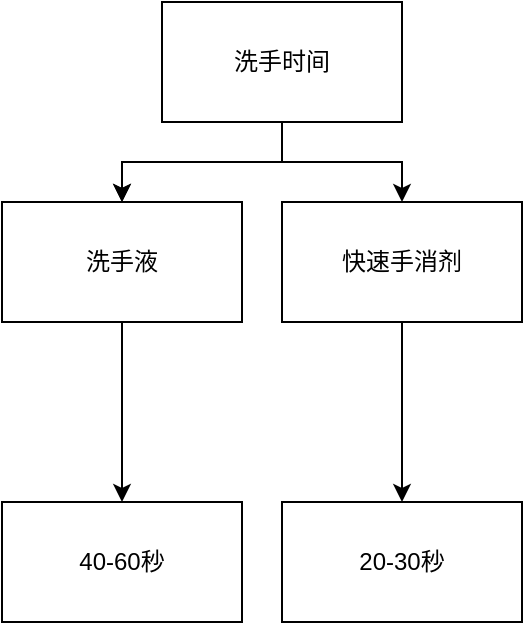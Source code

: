 <mxfile version="16.1.0" type="github">
  <diagram id="5-oCAgYc6utQjCwsf7Ji" name="Page-1">
    <mxGraphModel dx="868" dy="450" grid="1" gridSize="10" guides="1" tooltips="1" connect="1" arrows="1" fold="1" page="1" pageScale="1" pageWidth="827" pageHeight="1169" math="0" shadow="0">
      <root>
        <mxCell id="0" />
        <mxCell id="1" parent="0" />
        <mxCell id="z6VVnGHVxl8dxcapkKjv-3" value="" style="edgeStyle=orthogonalEdgeStyle;rounded=0;orthogonalLoop=1;jettySize=auto;html=1;" edge="1" parent="1" source="z6VVnGHVxl8dxcapkKjv-1" target="z6VVnGHVxl8dxcapkKjv-2">
          <mxGeometry relative="1" as="geometry" />
        </mxCell>
        <mxCell id="z6VVnGHVxl8dxcapkKjv-6" value="" style="edgeStyle=orthogonalEdgeStyle;rounded=0;orthogonalLoop=1;jettySize=auto;html=1;" edge="1" parent="1" source="z6VVnGHVxl8dxcapkKjv-1" target="z6VVnGHVxl8dxcapkKjv-2">
          <mxGeometry relative="1" as="geometry" />
        </mxCell>
        <mxCell id="z6VVnGHVxl8dxcapkKjv-8" value="" style="edgeStyle=orthogonalEdgeStyle;rounded=0;orthogonalLoop=1;jettySize=auto;html=1;" edge="1" parent="1" source="z6VVnGHVxl8dxcapkKjv-1" target="z6VVnGHVxl8dxcapkKjv-7">
          <mxGeometry relative="1" as="geometry" />
        </mxCell>
        <mxCell id="z6VVnGHVxl8dxcapkKjv-1" value="洗手时间" style="rounded=0;whiteSpace=wrap;html=1;" vertex="1" parent="1">
          <mxGeometry x="350" y="200" width="120" height="60" as="geometry" />
        </mxCell>
        <mxCell id="z6VVnGHVxl8dxcapkKjv-5" value="" style="edgeStyle=orthogonalEdgeStyle;rounded=0;orthogonalLoop=1;jettySize=auto;html=1;" edge="1" parent="1" source="z6VVnGHVxl8dxcapkKjv-2" target="z6VVnGHVxl8dxcapkKjv-4">
          <mxGeometry relative="1" as="geometry" />
        </mxCell>
        <mxCell id="z6VVnGHVxl8dxcapkKjv-2" value="洗手液" style="rounded=0;whiteSpace=wrap;html=1;" vertex="1" parent="1">
          <mxGeometry x="270" y="300" width="120" height="60" as="geometry" />
        </mxCell>
        <mxCell id="z6VVnGHVxl8dxcapkKjv-4" value="40-60秒" style="rounded=0;whiteSpace=wrap;html=1;" vertex="1" parent="1">
          <mxGeometry x="270" y="450" width="120" height="60" as="geometry" />
        </mxCell>
        <mxCell id="z6VVnGHVxl8dxcapkKjv-10" value="" style="edgeStyle=orthogonalEdgeStyle;rounded=0;orthogonalLoop=1;jettySize=auto;html=1;" edge="1" parent="1" source="z6VVnGHVxl8dxcapkKjv-7" target="z6VVnGHVxl8dxcapkKjv-9">
          <mxGeometry relative="1" as="geometry" />
        </mxCell>
        <mxCell id="z6VVnGHVxl8dxcapkKjv-7" value="快速手消剂" style="rounded=0;whiteSpace=wrap;html=1;" vertex="1" parent="1">
          <mxGeometry x="410" y="300" width="120" height="60" as="geometry" />
        </mxCell>
        <mxCell id="z6VVnGHVxl8dxcapkKjv-9" value="20-30秒" style="rounded=0;whiteSpace=wrap;html=1;" vertex="1" parent="1">
          <mxGeometry x="410" y="450" width="120" height="60" as="geometry" />
        </mxCell>
      </root>
    </mxGraphModel>
  </diagram>
</mxfile>
